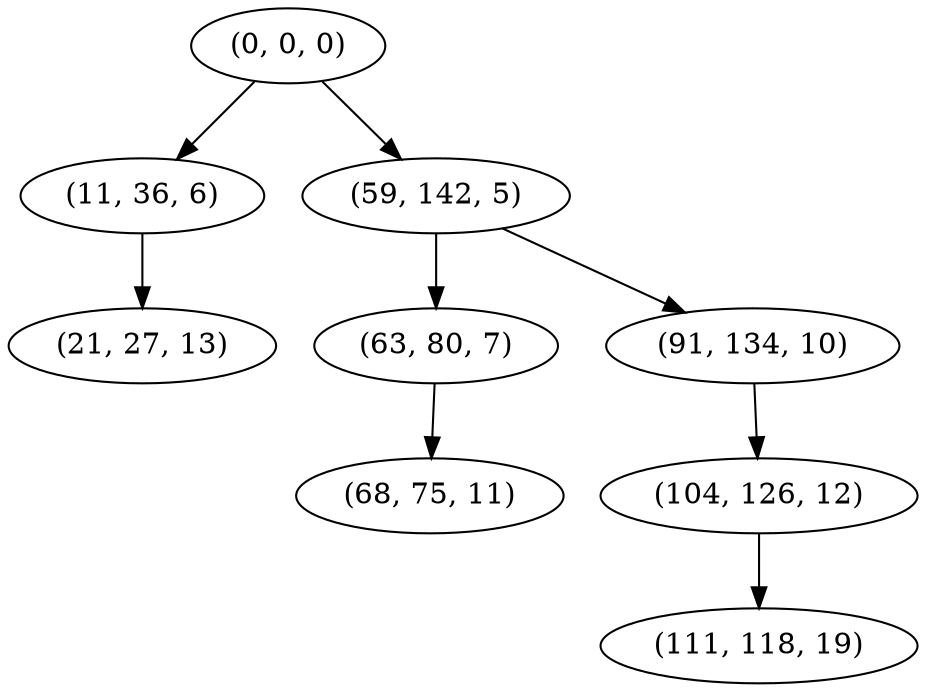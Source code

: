 digraph tree {
    "(0, 0, 0)";
    "(11, 36, 6)";
    "(21, 27, 13)";
    "(59, 142, 5)";
    "(63, 80, 7)";
    "(68, 75, 11)";
    "(91, 134, 10)";
    "(104, 126, 12)";
    "(111, 118, 19)";
    "(0, 0, 0)" -> "(11, 36, 6)";
    "(0, 0, 0)" -> "(59, 142, 5)";
    "(11, 36, 6)" -> "(21, 27, 13)";
    "(59, 142, 5)" -> "(63, 80, 7)";
    "(59, 142, 5)" -> "(91, 134, 10)";
    "(63, 80, 7)" -> "(68, 75, 11)";
    "(91, 134, 10)" -> "(104, 126, 12)";
    "(104, 126, 12)" -> "(111, 118, 19)";
}
